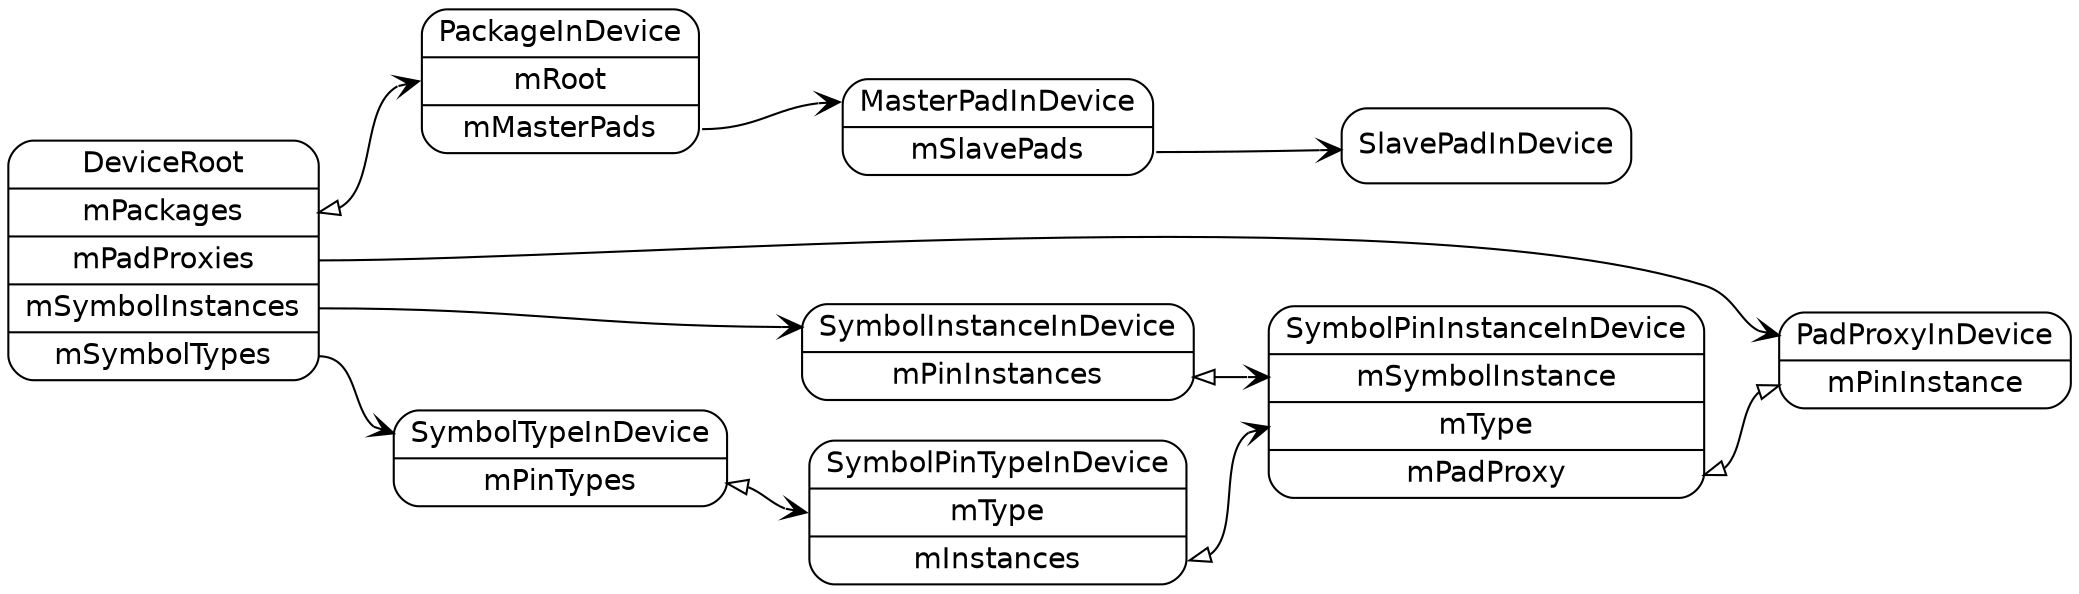 digraph G {
  rankdir=LR ;
  node [shape=record fontname=helvetica style=rounded] ;

  DeviceRoot [label="DeviceRoot|<mPackages>mPackages|<mPadProxies>mPadProxies|<mSymbolInstances>mSymbolInstances|<mSymbolTypes>mSymbolTypes"] ;

  PackageInDevice [label="<PackageInDevice>PackageInDevice|<mRoot>mRoot|<mMasterPads>mMasterPads"] ;

  MasterPadInDevice [label="<MasterPadInDevice>MasterPadInDevice|<mSlavePads>mSlavePads"] ;

  PadProxyInDevice [label="<PadProxyInDevice>PadProxyInDevice|<mPinInstance>mPinInstance"] ;

  SlavePadInDevice [label="<SlavePadInDevice>SlavePadInDevice"] ;

  SymbolInstanceInDevice [label="<SymbolInstanceInDevice>SymbolInstanceInDevice|<mPinInstances>mPinInstances"] ;

  SymbolTypeInDevice [label="<SymbolTypeInDevice>SymbolTypeInDevice|<mPinTypes>mPinTypes"] ;

  SymbolPinInstanceInDevice [label="<SymbolPinInstanceInDevice>SymbolPinInstanceInDevice|<mSymbolInstance>mSymbolInstance|<mType>mType|<mPadProxy>mPadProxy"] ;

  SymbolPinTypeInDevice [label="<SymbolPinTypeInDevice>SymbolPinTypeInDevice|<mType>mType|<mInstances>mInstances"] ;




  DeviceRoot:mPackages -> PackageInDevice:mRoot [dir=both arrowtail=onormal arrowhead=vee];

  PackageInDevice:mMasterPads -> MasterPadInDevice:MasterPadInDevice [dir=both arrowtail=none arrowhead=vee];

  MasterPadInDevice:mSlavePads -> SlavePadInDevice:SlavePadInDevice [dir=both arrowtail=none arrowhead=vee];

  DeviceRoot:mPadProxies -> PadProxyInDevice:PadProxyInDevice [dir=both arrowtail=none arrowhead=vee];

  DeviceRoot:mSymbolInstances -> SymbolInstanceInDevice:SymbolInstanceInDevice [dir=both arrowtail=none arrowhead=vee];

  SymbolInstanceInDevice:mPinInstances -> SymbolPinInstanceInDevice:mSymbolInstance [dir=both arrowtail=onormal arrowhead=vee] ;

  SymbolPinInstanceInDevice:mPadProxy -> PadProxyInDevice:mPinInstance [dir=both arrowtail=onormal arrowhead=onormal] ;

  DeviceRoot:mSymbolTypes -> SymbolTypeInDevice:SymbolTypeInDevice [dir=both arrowtail=none arrowhead=vee] ;

  SymbolTypeInDevice:mPinTypes -> SymbolPinTypeInDevice:mType [dir=both arrowtail=onormal arrowhead=vee] ;

  SymbolPinTypeInDevice:mInstances -> SymbolPinInstanceInDevice:mType [dir=both arrowtail=onormal arrowhead=vee] ;
}
